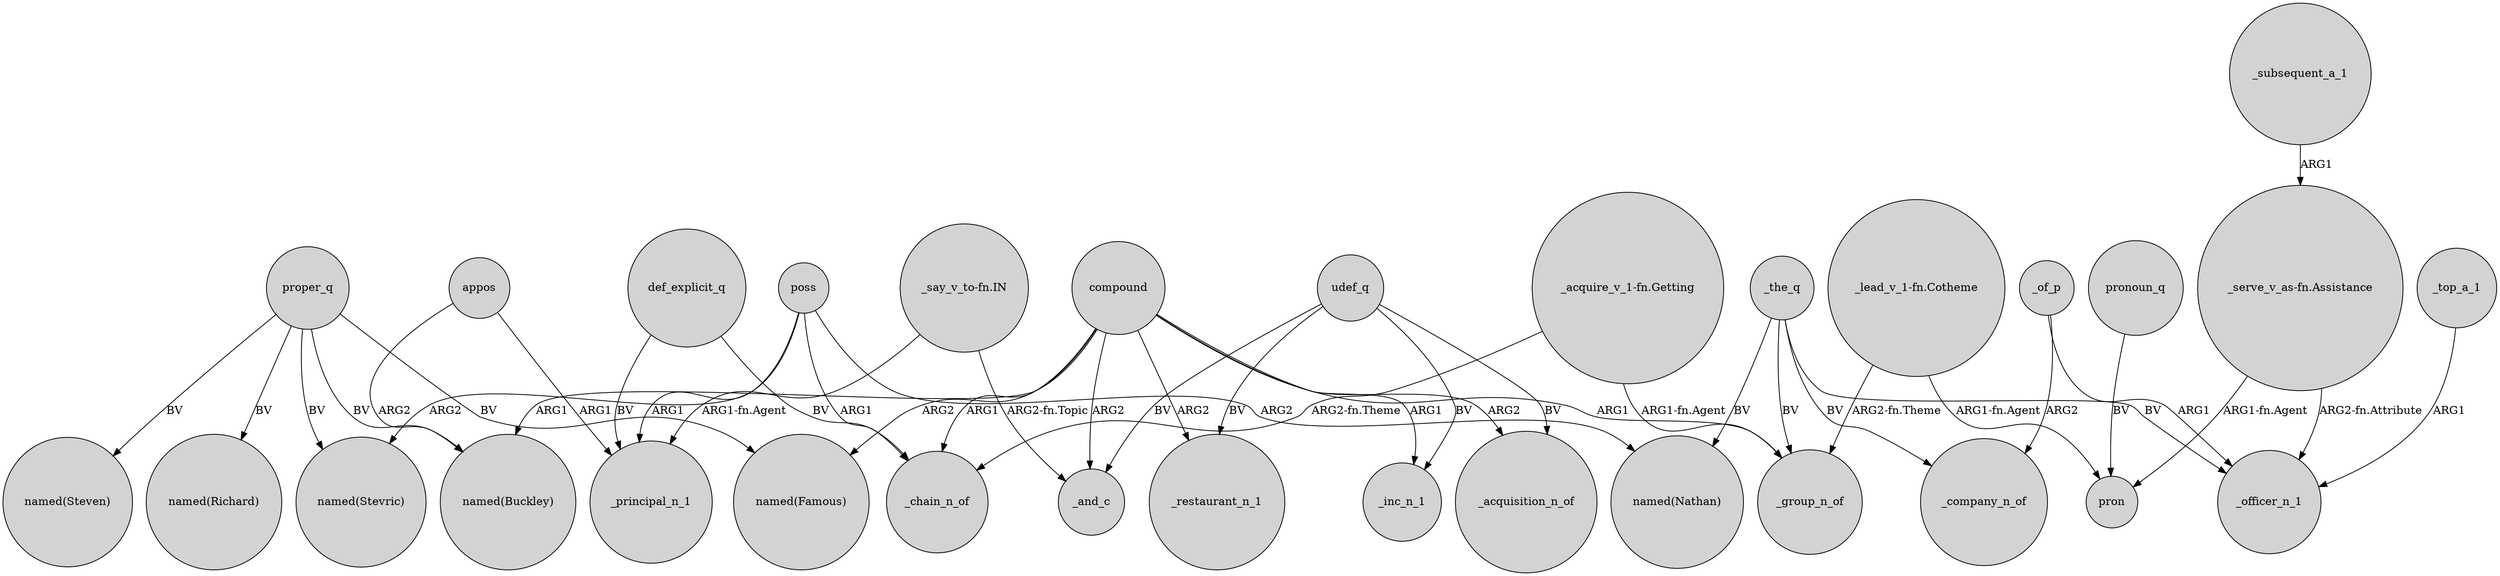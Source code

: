 digraph {
	node [shape=circle style=filled]
	def_explicit_q -> _chain_n_of [label=BV]
	compound -> "named(Famous)" [label=ARG2]
	"_serve_v_as-fn.Assistance" -> pron [label="ARG1-fn.Agent"]
	"_serve_v_as-fn.Assistance" -> _officer_n_1 [label="ARG2-fn.Attribute"]
	compound -> _restaurant_n_1 [label=ARG2]
	udef_q -> _inc_n_1 [label=BV]
	"_lead_v_1-fn.Cotheme" -> _group_n_of [label="ARG2-fn.Theme"]
	proper_q -> "named(Famous)" [label=BV]
	_top_a_1 -> _officer_n_1 [label=ARG1]
	_the_q -> _officer_n_1 [label=BV]
	compound -> _chain_n_of [label=ARG1]
	poss -> _chain_n_of [label=ARG1]
	_subsequent_a_1 -> "_serve_v_as-fn.Assistance" [label=ARG1]
	_the_q -> _group_n_of [label=BV]
	_the_q -> "named(Nathan)" [label=BV]
	"_acquire_v_1-fn.Getting" -> _chain_n_of [label="ARG2-fn.Theme"]
	"_lead_v_1-fn.Cotheme" -> pron [label="ARG1-fn.Agent"]
	_the_q -> _company_n_of [label=BV]
	poss -> "named(Nathan)" [label=ARG2]
	pronoun_q -> pron [label=BV]
	compound -> _and_c [label=ARG2]
	proper_q -> "named(Richard)" [label=BV]
	compound -> _acquisition_n_of [label=ARG2]
	proper_q -> "named(Stevric)" [label=BV]
	udef_q -> _acquisition_n_of [label=BV]
	appos -> "named(Buckley)" [label=ARG2]
	"_say_v_to-fn.IN" -> _and_c [label="ARG2-fn.Topic"]
	proper_q -> "named(Buckley)" [label=BV]
	"_acquire_v_1-fn.Getting" -> _group_n_of [label="ARG1-fn.Agent"]
	appos -> _principal_n_1 [label=ARG1]
	poss -> _principal_n_1 [label=ARG1]
	udef_q -> _restaurant_n_1 [label=BV]
	_of_p -> _officer_n_1 [label=ARG1]
	compound -> "named(Buckley)" [label=ARG1]
	compound -> _inc_n_1 [label=ARG1]
	poss -> "named(Stevric)" [label=ARG2]
	udef_q -> _and_c [label=BV]
	compound -> _group_n_of [label=ARG1]
	_of_p -> _company_n_of [label=ARG2]
	"_say_v_to-fn.IN" -> _principal_n_1 [label="ARG1-fn.Agent"]
	proper_q -> "named(Steven)" [label=BV]
	def_explicit_q -> _principal_n_1 [label=BV]
}
